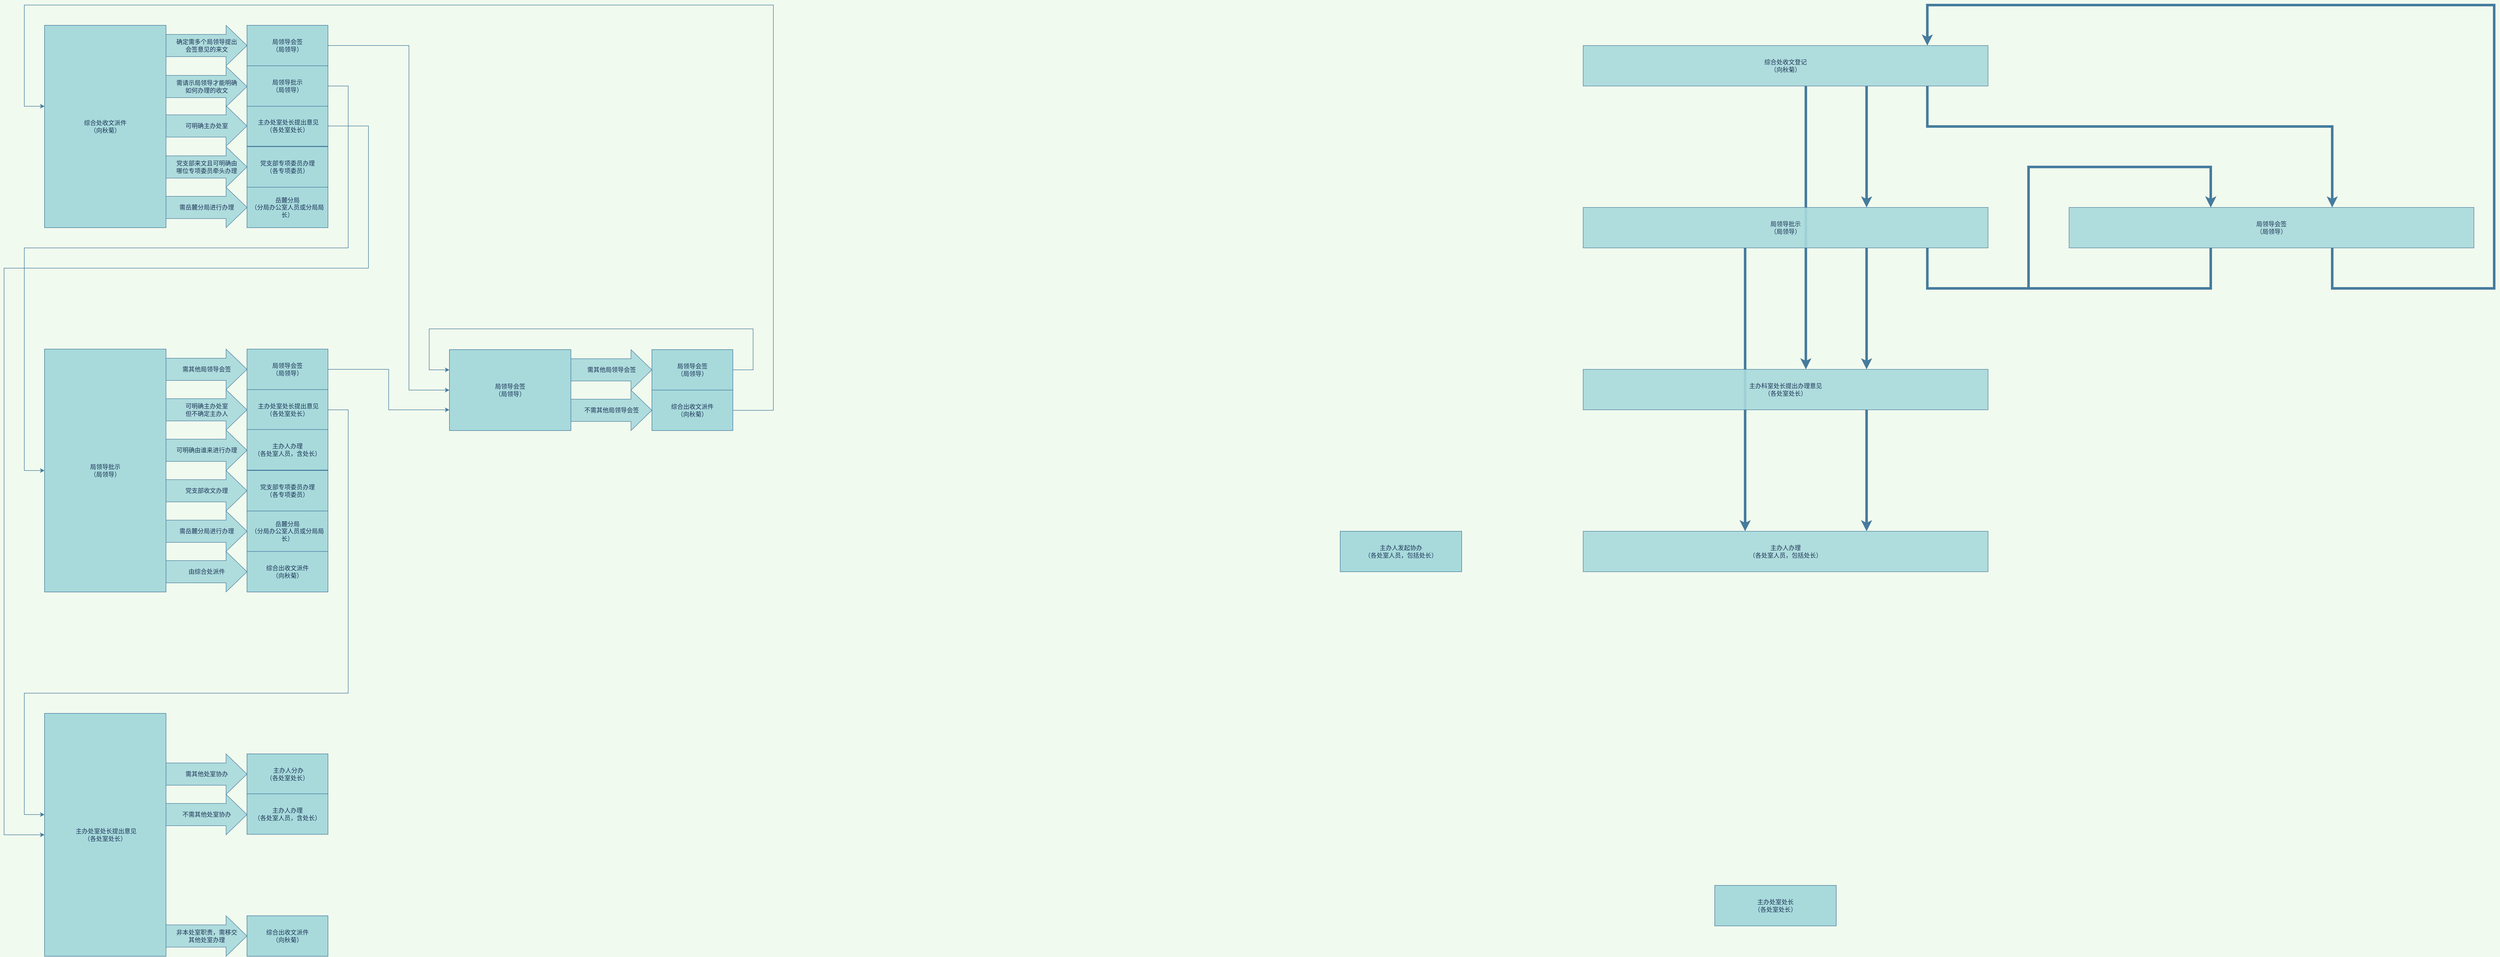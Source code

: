 <mxfile version="13.5.5" type="github">
  <diagram id="1azCIsr24dR7rAIuXTd9" name="Page-1">
    <mxGraphModel dx="6566" dy="1252" grid="1" gridSize="10" guides="1" tooltips="1" connect="1" arrows="1" fold="1" page="1" pageScale="1" pageWidth="827" pageHeight="1169" background="#F1FAEE" math="0" shadow="0">
      <root>
        <mxCell id="0" />
        <mxCell id="1" parent="0" />
        <mxCell id="H-GlD4rr_UW9croJ5woa-21" style="edgeStyle=orthogonalEdgeStyle;rounded=0;orthogonalLoop=1;jettySize=auto;html=1;strokeWidth=5;strokeColor=#457B9D;fontColor=#1D3557;labelBackgroundColor=#F1FAEE;" edge="1" parent="1" source="H-GlD4rr_UW9croJ5woa-2" target="H-GlD4rr_UW9croJ5woa-4">
          <mxGeometry relative="1" as="geometry">
            <Array as="points">
              <mxPoint x="200" y="390" />
              <mxPoint x="200" y="390" />
            </Array>
          </mxGeometry>
        </mxCell>
        <mxCell id="H-GlD4rr_UW9croJ5woa-22" style="edgeStyle=orthogonalEdgeStyle;rounded=0;orthogonalLoop=1;jettySize=auto;html=1;strokeWidth=5;strokeColor=#457B9D;fontColor=#1D3557;labelBackgroundColor=#F1FAEE;" edge="1" parent="1" source="H-GlD4rr_UW9croJ5woa-2" target="H-GlD4rr_UW9croJ5woa-17">
          <mxGeometry relative="1" as="geometry">
            <Array as="points">
              <mxPoint x="80" y="560" />
              <mxPoint x="80" y="560" />
            </Array>
          </mxGeometry>
        </mxCell>
        <mxCell id="H-GlD4rr_UW9croJ5woa-27" style="edgeStyle=orthogonalEdgeStyle;rounded=0;orthogonalLoop=1;jettySize=auto;html=1;strokeWidth=5;strokeColor=#457B9D;fontColor=#1D3557;labelBackgroundColor=#F1FAEE;" edge="1" parent="1" source="H-GlD4rr_UW9croJ5woa-2" target="H-GlD4rr_UW9croJ5woa-5">
          <mxGeometry relative="1" as="geometry">
            <Array as="points">
              <mxPoint x="320" y="360" />
              <mxPoint x="1120" y="360" />
            </Array>
          </mxGeometry>
        </mxCell>
        <mxCell id="H-GlD4rr_UW9croJ5woa-2" value="综合处收文登记&lt;br&gt;（向秋菊）" style="rounded=0;whiteSpace=wrap;html=1;opacity=90;fillColor=#A8DADC;strokeColor=#457B9D;fontColor=#1D3557;" vertex="1" parent="1">
          <mxGeometry x="-360" y="200" width="800" height="80" as="geometry" />
        </mxCell>
        <mxCell id="H-GlD4rr_UW9croJ5woa-26" style="edgeStyle=orthogonalEdgeStyle;rounded=0;orthogonalLoop=1;jettySize=auto;html=1;strokeWidth=5;strokeColor=#457B9D;fontColor=#1D3557;labelBackgroundColor=#F1FAEE;" edge="1" parent="1" source="H-GlD4rr_UW9croJ5woa-4" target="H-GlD4rr_UW9croJ5woa-5">
          <mxGeometry relative="1" as="geometry">
            <Array as="points">
              <mxPoint x="320" y="680" />
              <mxPoint x="520" y="680" />
              <mxPoint x="520" y="440" />
              <mxPoint x="880" y="440" />
            </Array>
          </mxGeometry>
        </mxCell>
        <mxCell id="H-GlD4rr_UW9croJ5woa-62" style="edgeStyle=orthogonalEdgeStyle;rounded=0;orthogonalLoop=1;jettySize=auto;html=1;startArrow=none;startFill=0;strokeWidth=5;strokeColor=#457B9D;fontColor=#1D3557;labelBackgroundColor=#F1FAEE;" edge="1" parent="1" source="H-GlD4rr_UW9croJ5woa-4" target="H-GlD4rr_UW9croJ5woa-17">
          <mxGeometry relative="1" as="geometry">
            <Array as="points">
              <mxPoint x="200" y="730" />
              <mxPoint x="200" y="730" />
            </Array>
          </mxGeometry>
        </mxCell>
        <mxCell id="H-GlD4rr_UW9croJ5woa-64" style="edgeStyle=orthogonalEdgeStyle;rounded=0;orthogonalLoop=1;jettySize=auto;html=1;startArrow=none;startFill=0;strokeWidth=5;strokeColor=#457B9D;fontColor=#1D3557;labelBackgroundColor=#F1FAEE;" edge="1" parent="1" source="H-GlD4rr_UW9croJ5woa-4" target="H-GlD4rr_UW9croJ5woa-20">
          <mxGeometry relative="1" as="geometry">
            <Array as="points">
              <mxPoint x="-40" y="880" />
              <mxPoint x="-40" y="880" />
            </Array>
          </mxGeometry>
        </mxCell>
        <mxCell id="H-GlD4rr_UW9croJ5woa-4" value="局领导批示&lt;br&gt;（局领导）" style="whiteSpace=wrap;html=1;opacity=90;fillColor=#A8DADC;strokeColor=#457B9D;fontColor=#1D3557;" vertex="1" parent="1">
          <mxGeometry x="-360" y="520" width="800" height="80" as="geometry" />
        </mxCell>
        <mxCell id="H-GlD4rr_UW9croJ5woa-35" style="edgeStyle=orthogonalEdgeStyle;rounded=0;orthogonalLoop=1;jettySize=auto;html=1;startArrow=none;startFill=0;strokeWidth=5;strokeColor=#457B9D;fontColor=#1D3557;labelBackgroundColor=#F1FAEE;" edge="1" parent="1" source="H-GlD4rr_UW9croJ5woa-5" target="H-GlD4rr_UW9croJ5woa-2">
          <mxGeometry relative="1" as="geometry">
            <Array as="points">
              <mxPoint x="1120" y="680" />
              <mxPoint x="1440" y="680" />
              <mxPoint x="1440" y="120" />
              <mxPoint x="320" y="120" />
            </Array>
          </mxGeometry>
        </mxCell>
        <mxCell id="H-GlD4rr_UW9croJ5woa-5" value="局领导会签&lt;br&gt;（局领导）" style="whiteSpace=wrap;html=1;opacity=90;fillColor=#A8DADC;strokeColor=#457B9D;fontColor=#1D3557;" vertex="1" parent="1">
          <mxGeometry x="600" y="520" width="800" height="80" as="geometry" />
        </mxCell>
        <mxCell id="H-GlD4rr_UW9croJ5woa-63" style="edgeStyle=orthogonalEdgeStyle;rounded=0;orthogonalLoop=1;jettySize=auto;html=1;startArrow=none;startFill=0;strokeWidth=5;strokeColor=#457B9D;fontColor=#1D3557;labelBackgroundColor=#F1FAEE;" edge="1" parent="1" source="H-GlD4rr_UW9croJ5woa-17" target="H-GlD4rr_UW9croJ5woa-20">
          <mxGeometry relative="1" as="geometry">
            <Array as="points">
              <mxPoint x="200" y="1040" />
              <mxPoint x="200" y="1040" />
            </Array>
          </mxGeometry>
        </mxCell>
        <mxCell id="H-GlD4rr_UW9croJ5woa-17" value="主办科室处长提出办理意见&lt;br&gt;（各处室处长）" style="whiteSpace=wrap;html=1;opacity=90;fillColor=#A8DADC;strokeColor=#457B9D;fontColor=#1D3557;" vertex="1" parent="1">
          <mxGeometry x="-360" y="840" width="800" height="80" as="geometry" />
        </mxCell>
        <mxCell id="H-GlD4rr_UW9croJ5woa-20" value="主办人办理&lt;br&gt;（各处室人员，包括处长）" style="whiteSpace=wrap;html=1;opacity=90;fillColor=#A8DADC;strokeColor=#457B9D;fontColor=#1D3557;" vertex="1" parent="1">
          <mxGeometry x="-360" y="1160" width="800" height="80" as="geometry" />
        </mxCell>
        <mxCell id="H-GlD4rr_UW9croJ5woa-34" style="rounded=0;orthogonalLoop=1;jettySize=auto;html=1;startArrow=none;startFill=0;edgeStyle=orthogonalEdgeStyle;strokeWidth=5;strokeColor=#457B9D;fontColor=#1D3557;labelBackgroundColor=#F1FAEE;" edge="1" parent="1" source="H-GlD4rr_UW9croJ5woa-5" target="H-GlD4rr_UW9croJ5woa-5">
          <mxGeometry relative="1" as="geometry">
            <Array as="points">
              <mxPoint x="880" y="680" />
              <mxPoint x="520" y="680" />
              <mxPoint x="520" y="440" />
              <mxPoint x="880" y="440" />
            </Array>
          </mxGeometry>
        </mxCell>
        <mxCell id="H-GlD4rr_UW9croJ5woa-37" value="主办人发起协办&lt;br&gt;（各处室人员，包括处长）" style="whiteSpace=wrap;html=1;fillColor=#A8DADC;strokeColor=#457B9D;fontColor=#1D3557;" vertex="1" parent="1">
          <mxGeometry x="-840" y="1160" width="240" height="80" as="geometry" />
        </mxCell>
        <mxCell id="H-GlD4rr_UW9croJ5woa-40" value="主办处室处长&lt;br&gt;（各处室处长）" style="whiteSpace=wrap;html=1;fillColor=#A8DADC;strokeColor=#457B9D;fontColor=#1D3557;" vertex="1" parent="1">
          <mxGeometry x="-100" y="1860" width="240" height="80" as="geometry" />
        </mxCell>
        <mxCell id="H-GlD4rr_UW9croJ5woa-46" value="局领导会签&lt;br&gt;（局领导）" style="rounded=0;whiteSpace=wrap;html=1;fillColor=#A8DADC;strokeColor=#457B9D;fontColor=#1D3557;" vertex="1" parent="1">
          <mxGeometry x="-2600" y="801" width="240" height="160" as="geometry" />
        </mxCell>
        <mxCell id="H-GlD4rr_UW9croJ5woa-119" value="需其他局领导会签" style="html=1;shadow=0;dashed=0;align=center;verticalAlign=middle;shape=mxgraph.arrows2.arrow;dy=0.45;dx=41.35;notch=0;opacity=90;fillColor=#A8DADC;strokeColor=#457B9D;fontColor=#1D3557;" vertex="1" parent="1">
          <mxGeometry x="-2360" y="801" width="160" height="80" as="geometry" />
        </mxCell>
        <mxCell id="H-GlD4rr_UW9croJ5woa-133" value="局领导批示&lt;br&gt;（局领导）" style="rounded=0;whiteSpace=wrap;html=1;fillColor=#A8DADC;strokeColor=#457B9D;fontColor=#1D3557;" vertex="1" parent="1">
          <mxGeometry x="-3400" y="800" width="240" height="480" as="geometry" />
        </mxCell>
        <mxCell id="H-GlD4rr_UW9croJ5woa-125" value="&lt;span&gt;可明确主办处室&lt;br&gt;但不确定主办人&lt;/span&gt;" style="html=1;shadow=0;dashed=0;align=center;verticalAlign=middle;shape=mxgraph.arrows2.arrow;dy=0.45;dx=41.35;notch=0;opacity=90;fillColor=#A8DADC;strokeColor=#457B9D;fontColor=#1D3557;" vertex="1" parent="1">
          <mxGeometry x="-3160" y="880" width="160" height="80" as="geometry" />
        </mxCell>
        <mxCell id="H-GlD4rr_UW9croJ5woa-137" value="可明确由谁来进行办理" style="html=1;shadow=0;dashed=0;align=center;verticalAlign=middle;shape=mxgraph.arrows2.arrow;dy=0.45;dx=41.35;notch=0;opacity=90;fillColor=#A8DADC;strokeColor=#457B9D;fontColor=#1D3557;" vertex="1" parent="1">
          <mxGeometry x="-3160" y="960" width="160" height="80" as="geometry" />
        </mxCell>
        <mxCell id="H-GlD4rr_UW9croJ5woa-128" value="&lt;span&gt;党支部收文办理&lt;/span&gt;" style="html=1;shadow=0;dashed=0;align=center;verticalAlign=middle;shape=mxgraph.arrows2.arrow;dy=0.45;dx=41.35;notch=0;opacity=90;fillColor=#A8DADC;strokeColor=#457B9D;fontColor=#1D3557;" vertex="1" parent="1">
          <mxGeometry x="-3160" y="1040" width="160" height="80" as="geometry" />
        </mxCell>
        <mxCell id="H-GlD4rr_UW9croJ5woa-130" value="岳麓分局&lt;br&gt;（分局办公室人员或分局局长）" style="rounded=0;whiteSpace=wrap;html=1;fillColor=#A8DADC;strokeColor=#457B9D;fontColor=#1D3557;" vertex="1" parent="1">
          <mxGeometry x="-3000" y="1120" width="160" height="80" as="geometry" />
        </mxCell>
        <mxCell id="H-GlD4rr_UW9croJ5woa-131" value="&lt;span&gt;需岳麓分局进行办理&lt;/span&gt;" style="html=1;shadow=0;dashed=0;align=center;verticalAlign=middle;shape=mxgraph.arrows2.arrow;dy=0.45;dx=41.35;notch=0;opacity=90;fillColor=#A8DADC;strokeColor=#457B9D;fontColor=#1D3557;" vertex="1" parent="1">
          <mxGeometry x="-3160" y="1120" width="160" height="80" as="geometry" />
        </mxCell>
        <mxCell id="H-GlD4rr_UW9croJ5woa-153" value="不需其他局领导会签" style="html=1;shadow=0;dashed=0;align=center;verticalAlign=middle;shape=mxgraph.arrows2.arrow;dy=0.45;dx=41.35;notch=0;opacity=90;fillColor=#A8DADC;strokeColor=#457B9D;fontColor=#1D3557;" vertex="1" parent="1">
          <mxGeometry x="-2360" y="881" width="160" height="80" as="geometry" />
        </mxCell>
        <mxCell id="H-GlD4rr_UW9croJ5woa-231" style="edgeStyle=orthogonalEdgeStyle;curved=0;rounded=0;sketch=0;orthogonalLoop=1;jettySize=auto;html=1;exitX=1;exitY=0.5;exitDx=0;exitDy=0;strokeColor=#457B9D;fillColor=#A8DADC;fontColor=#1D3557;" edge="1" parent="1" source="H-GlD4rr_UW9croJ5woa-154" target="H-GlD4rr_UW9croJ5woa-43">
          <mxGeometry relative="1" as="geometry">
            <mxPoint x="-3260" y="80" as="targetPoint" />
            <Array as="points">
              <mxPoint x="-1960" y="921" />
              <mxPoint x="-1960" y="120" />
              <mxPoint x="-3440" y="120" />
              <mxPoint x="-3440" y="320" />
            </Array>
          </mxGeometry>
        </mxCell>
        <mxCell id="H-GlD4rr_UW9croJ5woa-154" value="综合出收文派件&lt;br&gt;（向秋菊）" style="rounded=0;whiteSpace=wrap;html=1;fillColor=#A8DADC;strokeColor=#457B9D;fontColor=#1D3557;" vertex="1" parent="1">
          <mxGeometry x="-2200" y="881" width="160" height="80" as="geometry" />
        </mxCell>
        <mxCell id="H-GlD4rr_UW9croJ5woa-230" style="edgeStyle=orthogonalEdgeStyle;curved=0;rounded=0;sketch=0;orthogonalLoop=1;jettySize=auto;html=1;exitX=1;exitY=0.5;exitDx=0;exitDy=0;strokeColor=#457B9D;fillColor=#A8DADC;fontColor=#1D3557;" edge="1" parent="1" source="H-GlD4rr_UW9croJ5woa-51" target="H-GlD4rr_UW9croJ5woa-46">
          <mxGeometry relative="1" as="geometry">
            <Array as="points">
              <mxPoint x="-2000" y="841" />
              <mxPoint x="-2000" y="760" />
              <mxPoint x="-2640" y="760" />
              <mxPoint x="-2640" y="841" />
            </Array>
          </mxGeometry>
        </mxCell>
        <mxCell id="H-GlD4rr_UW9croJ5woa-51" value="局领导会签&lt;br&gt;（局领导）" style="rounded=0;whiteSpace=wrap;html=1;portConstraintRotation=0;absoluteArcSize=0;noLabel=0;fillColor=#A8DADC;strokeColor=#457B9D;fontColor=#1D3557;" vertex="1" parent="1">
          <mxGeometry x="-2200" y="801" width="160" height="80" as="geometry" />
        </mxCell>
        <mxCell id="H-GlD4rr_UW9croJ5woa-43" value="综合处收文派件&lt;br&gt;（向秋菊）" style="rounded=0;whiteSpace=wrap;html=1;fillColor=#A8DADC;strokeColor=#457B9D;fontColor=#1D3557;" vertex="1" parent="1">
          <mxGeometry x="-3400" y="160" width="240" height="400" as="geometry" />
        </mxCell>
        <mxCell id="H-GlD4rr_UW9croJ5woa-127" value="党支部专项委员办理&lt;br&gt;（各专项委员）" style="rounded=0;whiteSpace=wrap;html=1;fillColor=#A8DADC;strokeColor=#457B9D;fontColor=#1D3557;" vertex="1" parent="1">
          <mxGeometry x="-3000" y="1040" width="160" height="80" as="geometry" />
        </mxCell>
        <mxCell id="H-GlD4rr_UW9croJ5woa-228" style="edgeStyle=orthogonalEdgeStyle;curved=0;rounded=0;sketch=0;orthogonalLoop=1;jettySize=auto;html=1;exitX=1;exitY=0.5;exitDx=0;exitDy=0;strokeColor=#457B9D;fillColor=#A8DADC;fontColor=#1D3557;" edge="1" parent="1" source="H-GlD4rr_UW9croJ5woa-124" target="H-GlD4rr_UW9croJ5woa-210">
          <mxGeometry relative="1" as="geometry">
            <Array as="points">
              <mxPoint x="-2800" y="920" />
              <mxPoint x="-2800" y="1480" />
              <mxPoint x="-3440" y="1480" />
              <mxPoint x="-3440" y="1720" />
            </Array>
          </mxGeometry>
        </mxCell>
        <mxCell id="H-GlD4rr_UW9croJ5woa-124" value="&amp;nbsp;主办处室处长提出意见&lt;br&gt;（各处室处长）" style="rounded=0;whiteSpace=wrap;html=1;fillColor=#A8DADC;strokeColor=#457B9D;fontColor=#1D3557;" vertex="1" parent="1">
          <mxGeometry x="-3000" y="880" width="160" height="80" as="geometry" />
        </mxCell>
        <mxCell id="H-GlD4rr_UW9croJ5woa-136" value="主办人办理&lt;br&gt;（各处室人员，含处长）" style="rounded=0;whiteSpace=wrap;html=1;fillColor=#A8DADC;strokeColor=#457B9D;fontColor=#1D3557;" vertex="1" parent="1">
          <mxGeometry x="-3000" y="959" width="160" height="80" as="geometry" />
        </mxCell>
        <mxCell id="H-GlD4rr_UW9croJ5woa-188" value="由综合处派件" style="html=1;shadow=0;dashed=0;align=center;verticalAlign=middle;shape=mxgraph.arrows2.arrow;dy=0.45;dx=41.35;notch=0;opacity=90;fillColor=#A8DADC;strokeColor=#457B9D;fontColor=#1D3557;" vertex="1" parent="1">
          <mxGeometry x="-3160" y="1200" width="160" height="80" as="geometry" />
        </mxCell>
        <mxCell id="H-GlD4rr_UW9croJ5woa-189" value="综合出收文派件&lt;br&gt;（向秋菊）" style="rounded=0;whiteSpace=wrap;html=1;fillColor=#A8DADC;strokeColor=#457B9D;fontColor=#1D3557;" vertex="1" parent="1">
          <mxGeometry x="-3000" y="1200" width="160" height="80" as="geometry" />
        </mxCell>
        <mxCell id="H-GlD4rr_UW9croJ5woa-190" value="需其他局领导会签" style="html=1;shadow=0;dashed=0;align=center;verticalAlign=middle;shape=mxgraph.arrows2.arrow;dy=0.45;dx=41.35;notch=0;opacity=90;fillColor=#A8DADC;strokeColor=#457B9D;fontColor=#1D3557;" vertex="1" parent="1">
          <mxGeometry x="-3160" y="800" width="160" height="80" as="geometry" />
        </mxCell>
        <mxCell id="H-GlD4rr_UW9croJ5woa-229" style="edgeStyle=orthogonalEdgeStyle;curved=0;rounded=0;sketch=0;orthogonalLoop=1;jettySize=auto;html=1;exitX=1;exitY=0.5;exitDx=0;exitDy=0;strokeColor=#457B9D;fillColor=#A8DADC;fontColor=#1D3557;" edge="1" parent="1" source="H-GlD4rr_UW9croJ5woa-191" target="H-GlD4rr_UW9croJ5woa-46">
          <mxGeometry relative="1" as="geometry">
            <Array as="points">
              <mxPoint x="-2720" y="840" />
              <mxPoint x="-2720" y="920" />
            </Array>
          </mxGeometry>
        </mxCell>
        <mxCell id="H-GlD4rr_UW9croJ5woa-191" value="局领导会签&lt;br&gt;（局领导）" style="rounded=0;whiteSpace=wrap;html=1;portConstraintRotation=0;absoluteArcSize=0;noLabel=0;fillColor=#A8DADC;strokeColor=#457B9D;fontColor=#1D3557;" vertex="1" parent="1">
          <mxGeometry x="-3000" y="800" width="160" height="80" as="geometry" />
        </mxCell>
        <mxCell id="H-GlD4rr_UW9croJ5woa-194" value="&lt;span&gt;可明确主办处室&lt;br&gt;&lt;/span&gt;" style="html=1;shadow=0;dashed=0;align=center;verticalAlign=middle;shape=mxgraph.arrows2.arrow;dy=0.45;dx=41.35;notch=0;opacity=90;fillColor=#A8DADC;strokeColor=#457B9D;fontColor=#1D3557;" vertex="1" parent="1">
          <mxGeometry x="-3160" y="319" width="160" height="80" as="geometry" />
        </mxCell>
        <mxCell id="H-GlD4rr_UW9croJ5woa-195" value="需请示局领导才能明确&lt;br&gt;如何办理的收文" style="html=1;shadow=0;dashed=0;align=center;verticalAlign=middle;shape=mxgraph.arrows2.arrow;dy=0.45;dx=41.35;notch=0;opacity=90;fillColor=#A8DADC;strokeColor=#457B9D;fontColor=#1D3557;" vertex="1" parent="1">
          <mxGeometry x="-3160" y="241" width="160" height="80" as="geometry" />
        </mxCell>
        <mxCell id="H-GlD4rr_UW9croJ5woa-196" value="&lt;span&gt;党支部来文且可明确由&lt;br&gt;哪位专项委员牵头办理&lt;br&gt;&lt;/span&gt;" style="html=1;shadow=0;dashed=0;align=center;verticalAlign=middle;shape=mxgraph.arrows2.arrow;dy=0.45;dx=41.35;notch=0;opacity=90;fillColor=#A8DADC;strokeColor=#457B9D;fontColor=#1D3557;" vertex="1" parent="1">
          <mxGeometry x="-3160" y="400" width="160" height="80" as="geometry" />
        </mxCell>
        <mxCell id="H-GlD4rr_UW9croJ5woa-197" value="岳麓分局&lt;br&gt;（分局办公室人员或分局局长）" style="rounded=0;whiteSpace=wrap;html=1;fillColor=#A8DADC;strokeColor=#457B9D;fontColor=#1D3557;" vertex="1" parent="1">
          <mxGeometry x="-3000" y="480" width="160" height="80" as="geometry" />
        </mxCell>
        <mxCell id="H-GlD4rr_UW9croJ5woa-198" value="&lt;span&gt;需岳麓分局进行办理&lt;/span&gt;" style="html=1;shadow=0;dashed=0;align=center;verticalAlign=middle;shape=mxgraph.arrows2.arrow;dy=0.45;dx=41.35;notch=0;opacity=90;fillColor=#A8DADC;strokeColor=#457B9D;fontColor=#1D3557;" vertex="1" parent="1">
          <mxGeometry x="-3160" y="480" width="160" height="80" as="geometry" />
        </mxCell>
        <mxCell id="H-GlD4rr_UW9croJ5woa-199" value="党支部专项委员办理&lt;br&gt;（各专项委员）" style="rounded=0;whiteSpace=wrap;html=1;fillColor=#A8DADC;strokeColor=#457B9D;fontColor=#1D3557;" vertex="1" parent="1">
          <mxGeometry x="-3000" y="400" width="160" height="80" as="geometry" />
        </mxCell>
        <mxCell id="H-GlD4rr_UW9croJ5woa-227" style="edgeStyle=orthogonalEdgeStyle;curved=0;rounded=0;sketch=0;orthogonalLoop=1;jettySize=auto;html=1;exitX=1;exitY=0.5;exitDx=0;exitDy=0;strokeColor=#457B9D;fillColor=#A8DADC;fontColor=#1D3557;" edge="1" parent="1" source="H-GlD4rr_UW9croJ5woa-200" target="H-GlD4rr_UW9croJ5woa-210">
          <mxGeometry relative="1" as="geometry">
            <Array as="points">
              <mxPoint x="-2760" y="359" />
              <mxPoint x="-2760" y="640" />
              <mxPoint x="-3480" y="640" />
              <mxPoint x="-3480" y="1760" />
            </Array>
          </mxGeometry>
        </mxCell>
        <mxCell id="H-GlD4rr_UW9croJ5woa-200" value="&amp;nbsp;主办处室处长提出意见&lt;br&gt;（各处室处长）" style="rounded=0;whiteSpace=wrap;html=1;fillColor=#A8DADC;strokeColor=#457B9D;fontColor=#1D3557;" vertex="1" parent="1">
          <mxGeometry x="-3000" y="319" width="160" height="80" as="geometry" />
        </mxCell>
        <mxCell id="H-GlD4rr_UW9croJ5woa-226" style="edgeStyle=orthogonalEdgeStyle;curved=0;rounded=0;sketch=0;orthogonalLoop=1;jettySize=auto;html=1;exitX=1;exitY=0.5;exitDx=0;exitDy=0;strokeColor=#457B9D;fillColor=#A8DADC;fontColor=#1D3557;" edge="1" parent="1" source="H-GlD4rr_UW9croJ5woa-201" target="H-GlD4rr_UW9croJ5woa-133">
          <mxGeometry relative="1" as="geometry">
            <Array as="points">
              <mxPoint x="-2800" y="280" />
              <mxPoint x="-2800" y="600" />
              <mxPoint x="-3440" y="600" />
              <mxPoint x="-3440" y="1040" />
            </Array>
          </mxGeometry>
        </mxCell>
        <mxCell id="H-GlD4rr_UW9croJ5woa-201" value="局领导批示&lt;br&gt;（局领导）" style="rounded=0;whiteSpace=wrap;html=1;fillColor=#A8DADC;strokeColor=#457B9D;fontColor=#1D3557;" vertex="1" parent="1">
          <mxGeometry x="-3000" y="240" width="160" height="80" as="geometry" />
        </mxCell>
        <mxCell id="H-GlD4rr_UW9croJ5woa-202" value="确定需多个局领导提出&lt;br&gt;会签意见的来文" style="html=1;shadow=0;dashed=0;align=center;verticalAlign=middle;shape=mxgraph.arrows2.arrow;dy=0.45;dx=41.35;notch=0;opacity=90;fillColor=#A8DADC;strokeColor=#457B9D;fontColor=#1D3557;" vertex="1" parent="1">
          <mxGeometry x="-3160" y="160" width="160" height="80" as="geometry" />
        </mxCell>
        <mxCell id="H-GlD4rr_UW9croJ5woa-225" style="edgeStyle=orthogonalEdgeStyle;curved=0;rounded=0;sketch=0;orthogonalLoop=1;jettySize=auto;html=1;exitX=1;exitY=0.5;exitDx=0;exitDy=0;strokeColor=#457B9D;fillColor=#A8DADC;fontColor=#1D3557;" edge="1" parent="1" source="H-GlD4rr_UW9croJ5woa-203" target="H-GlD4rr_UW9croJ5woa-46">
          <mxGeometry relative="1" as="geometry">
            <Array as="points">
              <mxPoint x="-2680" y="200" />
              <mxPoint x="-2680" y="881" />
            </Array>
          </mxGeometry>
        </mxCell>
        <mxCell id="H-GlD4rr_UW9croJ5woa-203" value="局领导会签&lt;br&gt;（局领导）" style="rounded=0;whiteSpace=wrap;html=1;portConstraintRotation=0;absoluteArcSize=0;noLabel=0;fillColor=#A8DADC;strokeColor=#457B9D;fontColor=#1D3557;" vertex="1" parent="1">
          <mxGeometry x="-3000" y="160" width="160" height="80" as="geometry" />
        </mxCell>
        <mxCell id="H-GlD4rr_UW9croJ5woa-210" value="&amp;nbsp;主办处室处长提出意见&lt;br&gt;（各处室处长）" style="rounded=0;whiteSpace=wrap;html=1;fillColor=#A8DADC;strokeColor=#457B9D;fontColor=#1D3557;" vertex="1" parent="1">
          <mxGeometry x="-3400" y="1520" width="240" height="480" as="geometry" />
        </mxCell>
        <mxCell id="H-GlD4rr_UW9croJ5woa-211" value="需其他处室协办" style="html=1;shadow=0;dashed=0;align=center;verticalAlign=middle;shape=mxgraph.arrows2.arrow;dy=0.45;dx=41.35;notch=0;opacity=90;fillColor=#A8DADC;strokeColor=#457B9D;fontColor=#1D3557;" vertex="1" parent="1">
          <mxGeometry x="-3160" y="1600" width="160" height="80" as="geometry" />
        </mxCell>
        <mxCell id="H-GlD4rr_UW9croJ5woa-212" value="不需其他处室协办" style="html=1;shadow=0;dashed=0;align=center;verticalAlign=middle;shape=mxgraph.arrows2.arrow;dy=0.45;dx=41.35;notch=0;opacity=90;fillColor=#A8DADC;strokeColor=#457B9D;fontColor=#1D3557;" vertex="1" parent="1">
          <mxGeometry x="-3160" y="1680" width="160" height="80" as="geometry" />
        </mxCell>
        <mxCell id="H-GlD4rr_UW9croJ5woa-217" value="&amp;nbsp;主办人分办&lt;br&gt;（各处室处长）" style="rounded=0;whiteSpace=wrap;html=1;fillColor=#A8DADC;strokeColor=#457B9D;fontColor=#1D3557;" vertex="1" parent="1">
          <mxGeometry x="-3000" y="1600" width="160" height="80" as="geometry" />
        </mxCell>
        <mxCell id="H-GlD4rr_UW9croJ5woa-218" value="主办人办理&lt;br&gt;（各处室人员，含处长）" style="rounded=0;whiteSpace=wrap;html=1;fillColor=#A8DADC;strokeColor=#457B9D;fontColor=#1D3557;" vertex="1" parent="1">
          <mxGeometry x="-3000" y="1679" width="160" height="80" as="geometry" />
        </mxCell>
        <mxCell id="H-GlD4rr_UW9croJ5woa-219" value="非本处室职责，需移交&lt;br&gt;其他处室办理" style="html=1;shadow=0;dashed=0;align=center;verticalAlign=middle;shape=mxgraph.arrows2.arrow;dy=0.45;dx=41.35;notch=0;opacity=90;fillColor=#A8DADC;strokeColor=#457B9D;fontColor=#1D3557;" vertex="1" parent="1">
          <mxGeometry x="-3160" y="1920" width="160" height="80" as="geometry" />
        </mxCell>
        <mxCell id="H-GlD4rr_UW9croJ5woa-220" value="综合出收文派件&lt;br&gt;（向秋菊）" style="rounded=0;whiteSpace=wrap;html=1;fillColor=#A8DADC;strokeColor=#457B9D;fontColor=#1D3557;" vertex="1" parent="1">
          <mxGeometry x="-3000" y="1920" width="160" height="80" as="geometry" />
        </mxCell>
      </root>
    </mxGraphModel>
  </diagram>
</mxfile>

